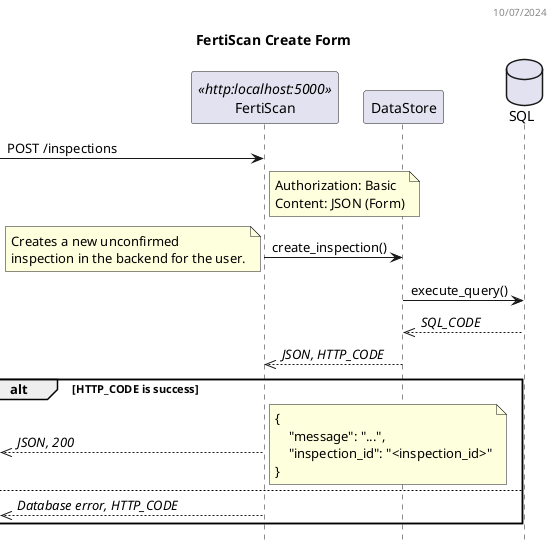 @startuml FertiScan Sequence Diagram
header 10/07/2024

title FertiScan Create Form
hide empty members
hide footbox

participant FertiScan as BE <<http:localhost:5000>>
participant DataStore as DS
database SQL as DB

-> BE: POST /inspections
note right BE
  Authorization: Basic
  Content: JSON (Form)
end note
BE -> DS: create_inspection()
note left
    Creates a new unconfirmed
    inspection in the backend for the user.
end note
DS -> DB: execute_query()
DS <<-- DB: //SQL_CODE//
BE <<-- DS: //JSON, HTTP_CODE//
alt HTTP_CODE is success
  <<-- BE: //JSON, 200//
  note right
    {
        "message": "...",
        "inspection_id": "<inspection_id>"
    }
  end note
else
  <<-- BE: //Database error, HTTP_CODE//
end

@enduml
